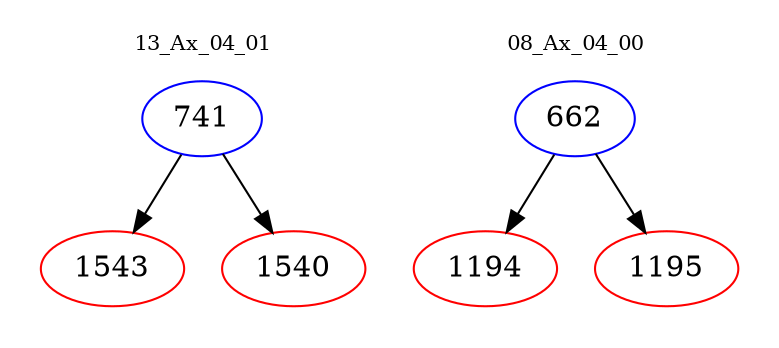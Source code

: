 digraph{
subgraph cluster_0 {
color = white
label = "13_Ax_04_01";
fontsize=10;
T0_741 [label="741", color="blue"]
T0_741 -> T0_1543 [color="black"]
T0_1543 [label="1543", color="red"]
T0_741 -> T0_1540 [color="black"]
T0_1540 [label="1540", color="red"]
}
subgraph cluster_1 {
color = white
label = "08_Ax_04_00";
fontsize=10;
T1_662 [label="662", color="blue"]
T1_662 -> T1_1194 [color="black"]
T1_1194 [label="1194", color="red"]
T1_662 -> T1_1195 [color="black"]
T1_1195 [label="1195", color="red"]
}
}
